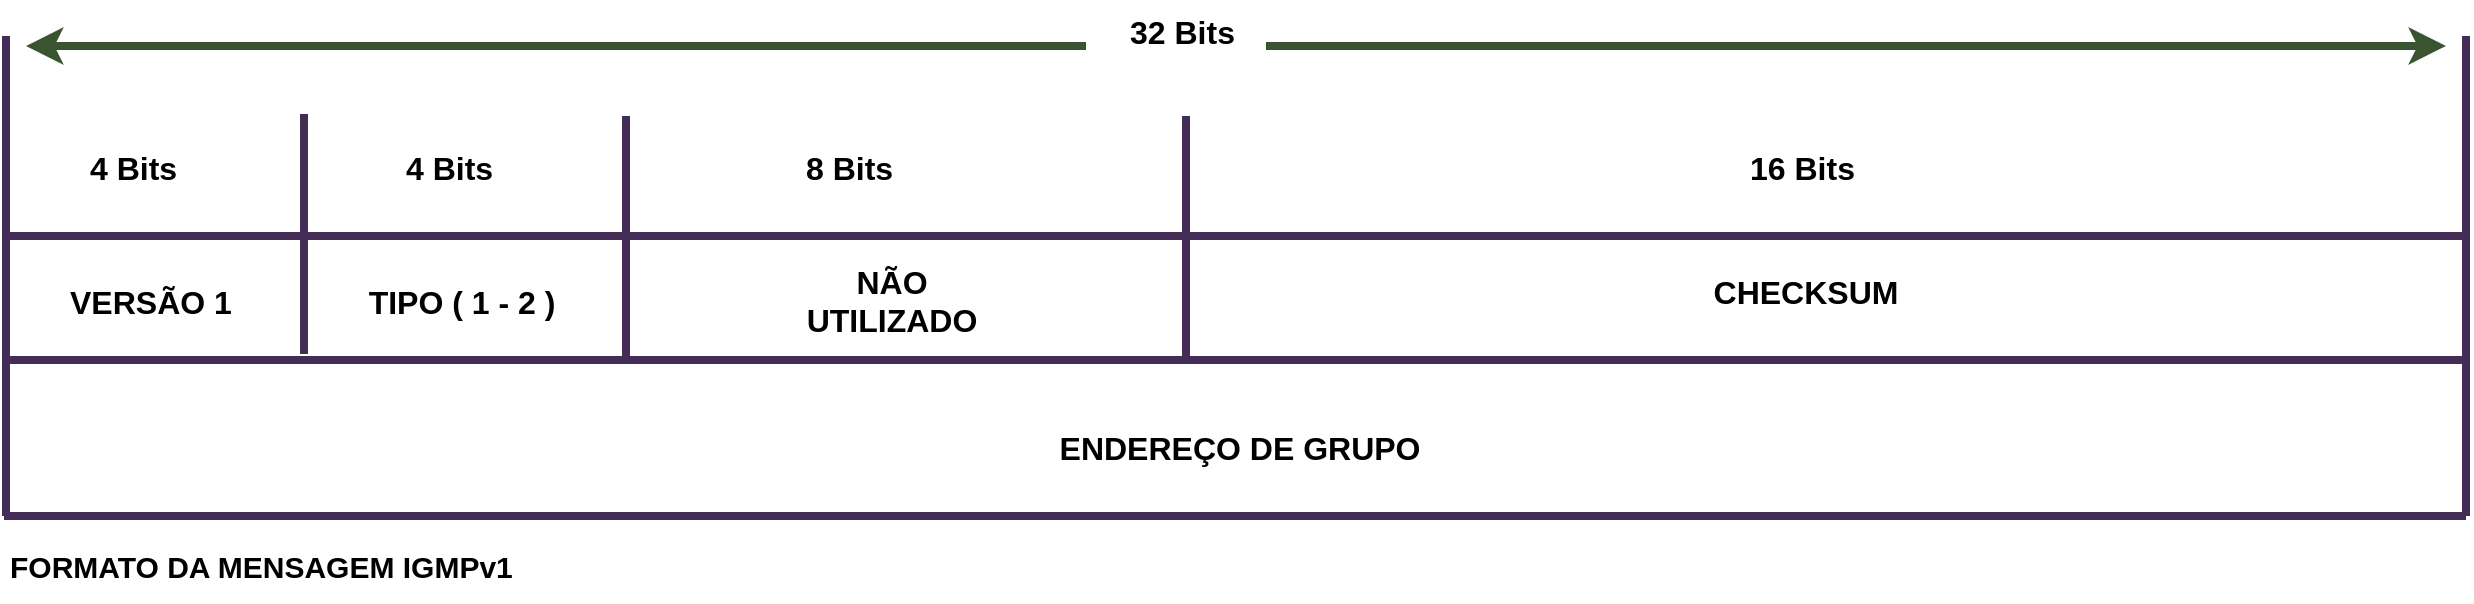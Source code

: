 <mxfile version="26.0.10">
  <diagram name="Página-1" id="RsyaZGnKzZuYgTZht-ri">
    <mxGraphModel dx="1405" dy="842" grid="1" gridSize="10" guides="1" tooltips="1" connect="1" arrows="1" fold="1" page="1" pageScale="1" pageWidth="827" pageHeight="1169" math="0" shadow="0">
      <root>
        <mxCell id="0" />
        <mxCell id="1" parent="0" />
        <mxCell id="dRNNjarhrwVg-8_Ku8zv-1" value="32 Bits" style="text;html=1;whiteSpace=wrap;overflow=hidden;rounded=0;fontFamily=Helvetica;fontSize=16;fontStyle=1;fontColor=light-dark(#000000,#FFD966);" parent="1" vertex="1">
          <mxGeometry x="690" y="262" width="60" height="30" as="geometry" />
        </mxCell>
        <mxCell id="dRNNjarhrwVg-8_Ku8zv-2" value="" style="endArrow=classic;html=1;rounded=0;hachureGap=4;fontFamily=Architects Daughter;fontSource=https%3A%2F%2Ffonts.googleapis.com%2Fcss%3Ffamily%3DArchitects%2BDaughter;fontSize=16;strokeWidth=4;fillColor=#6d8764;strokeColor=#3A5431;" parent="1" edge="1">
          <mxGeometry width="50" height="50" relative="1" as="geometry">
            <mxPoint x="670" y="285" as="sourcePoint" />
            <mxPoint x="140" y="285" as="targetPoint" />
          </mxGeometry>
        </mxCell>
        <mxCell id="dRNNjarhrwVg-8_Ku8zv-3" value="" style="endArrow=none;html=1;rounded=0;hachureGap=4;fontFamily=Architects Daughter;fontSource=https%3A%2F%2Ffonts.googleapis.com%2Fcss%3Ffamily%3DArchitects%2BDaughter;fontSize=16;strokeWidth=4;startFill=1;startArrow=classic;fillColor=#6d8764;strokeColor=#3A5431;" parent="1" edge="1">
          <mxGeometry width="50" height="50" relative="1" as="geometry">
            <mxPoint x="1350" y="285" as="sourcePoint" />
            <mxPoint x="760" y="285" as="targetPoint" />
          </mxGeometry>
        </mxCell>
        <mxCell id="dRNNjarhrwVg-8_Ku8zv-4" value="4 Bits" style="text;html=1;whiteSpace=wrap;overflow=hidden;rounded=0;fontFamily=Helvetica;fontSize=16;fontStyle=1;fontColor=light-dark(#000000,#FFD966);" parent="1" vertex="1">
          <mxGeometry x="328" y="330" width="60" height="30" as="geometry" />
        </mxCell>
        <mxCell id="dRNNjarhrwVg-8_Ku8zv-5" value="4 Bits" style="text;html=1;whiteSpace=wrap;overflow=hidden;rounded=0;fontFamily=Helvetica;fontSize=16;fontStyle=1;fontColor=light-dark(#000000,#FFD966);" parent="1" vertex="1">
          <mxGeometry x="170" y="330" width="80" height="30" as="geometry" />
        </mxCell>
        <mxCell id="dRNNjarhrwVg-8_Ku8zv-6" value="VERSÃO 1" style="text;html=1;whiteSpace=wrap;overflow=hidden;rounded=0;fontFamily=Helvetica;fontSize=16;fontStyle=1;fontColor=light-dark(#000000,#FFD966);" parent="1" vertex="1">
          <mxGeometry x="160" y="397" width="100" height="30" as="geometry" />
        </mxCell>
        <mxCell id="dRNNjarhrwVg-8_Ku8zv-7" value="TIPO ( 1 - 2 )" style="text;html=1;whiteSpace=wrap;overflow=hidden;rounded=0;fontFamily=Helvetica;fontSize=16;fontStyle=1;align=center;fontColor=light-dark(#000000,#FFD966);" parent="1" vertex="1">
          <mxGeometry x="303" y="397" width="110" height="30" as="geometry" />
        </mxCell>
        <mxCell id="dRNNjarhrwVg-8_Ku8zv-9" value="CHECKSUM" style="text;html=1;whiteSpace=wrap;overflow=hidden;rounded=0;fontFamily=Helvetica;fontSize=16;fontStyle=1;align=center;fontColor=light-dark(#000000,#FFD966);" parent="1" vertex="1">
          <mxGeometry x="975" y="392" width="110" height="40" as="geometry" />
        </mxCell>
        <mxCell id="dRNNjarhrwVg-8_Ku8zv-10" value="8 Bits" style="text;html=1;whiteSpace=wrap;overflow=hidden;rounded=0;fontFamily=Helvetica;fontSize=16;fontStyle=1;fontColor=light-dark(#000000,#FFD966);" parent="1" vertex="1">
          <mxGeometry x="528" y="330" width="60" height="30" as="geometry" />
        </mxCell>
        <mxCell id="dRNNjarhrwVg-8_Ku8zv-11" value="" style="endArrow=none;html=1;rounded=0;hachureGap=4;fontFamily=Architects Daughter;fontSource=https%3A%2F%2Ffonts.googleapis.com%2Fcss%3Ffamily%3DArchitects%2BDaughter;fontSize=12;strokeWidth=4;fillColor=#76608a;strokeColor=#432D57;" parent="1" edge="1">
          <mxGeometry width="50" height="50" relative="1" as="geometry">
            <mxPoint x="130" y="520" as="sourcePoint" />
            <mxPoint x="130" y="280" as="targetPoint" />
          </mxGeometry>
        </mxCell>
        <mxCell id="dRNNjarhrwVg-8_Ku8zv-12" value="" style="endArrow=none;html=1;rounded=0;hachureGap=4;fontFamily=Architects Daughter;fontSource=https%3A%2F%2Ffonts.googleapis.com%2Fcss%3Ffamily%3DArchitects%2BDaughter;fontSize=12;strokeWidth=4;fillColor=#76608a;strokeColor=#432D57;" parent="1" edge="1">
          <mxGeometry width="50" height="50" relative="1" as="geometry">
            <mxPoint x="1360" y="520" as="sourcePoint" />
            <mxPoint x="1360" y="280" as="targetPoint" />
          </mxGeometry>
        </mxCell>
        <mxCell id="dRNNjarhrwVg-8_Ku8zv-13" value="" style="endArrow=none;html=1;rounded=0;hachureGap=4;fontFamily=Architects Daughter;fontSource=https%3A%2F%2Ffonts.googleapis.com%2Fcss%3Ffamily%3DArchitects%2BDaughter;strokeWidth=4;fillColor=#76608a;strokeColor=#432D57;" parent="1" edge="1">
          <mxGeometry width="50" height="50" relative="1" as="geometry">
            <mxPoint x="129" y="442" as="sourcePoint" />
            <mxPoint x="1360" y="442" as="targetPoint" />
          </mxGeometry>
        </mxCell>
        <mxCell id="dRNNjarhrwVg-8_Ku8zv-14" value="" style="endArrow=none;html=1;rounded=0;hachureGap=4;fontFamily=Architects Daughter;fontSource=https%3A%2F%2Ffonts.googleapis.com%2Fcss%3Ffamily%3DArchitects%2BDaughter;strokeWidth=4;fillColor=#76608a;strokeColor=#432D57;" parent="1" edge="1">
          <mxGeometry width="50" height="50" relative="1" as="geometry">
            <mxPoint x="130" y="380" as="sourcePoint" />
            <mxPoint x="1360" y="380" as="targetPoint" />
          </mxGeometry>
        </mxCell>
        <mxCell id="dRNNjarhrwVg-8_Ku8zv-15" value="" style="endArrow=none;html=1;rounded=0;hachureGap=4;fontFamily=Architects Daughter;fontSource=https%3A%2F%2Ffonts.googleapis.com%2Fcss%3Ffamily%3DArchitects%2BDaughter;strokeWidth=4;fillColor=#76608a;strokeColor=#432D57;" parent="1" edge="1">
          <mxGeometry width="50" height="50" relative="1" as="geometry">
            <mxPoint x="440" y="440" as="sourcePoint" />
            <mxPoint x="440" y="320" as="targetPoint" />
          </mxGeometry>
        </mxCell>
        <mxCell id="dRNNjarhrwVg-8_Ku8zv-16" value="ENDEREÇO DE GRUPO" style="text;html=1;whiteSpace=wrap;overflow=hidden;rounded=0;fontFamily=Helvetica;fontSize=16;fontStyle=1;align=center;fontColor=light-dark(#000000,#FFD966);" parent="1" vertex="1">
          <mxGeometry x="628" y="470" width="238" height="40" as="geometry" />
        </mxCell>
        <mxCell id="dRNNjarhrwVg-8_Ku8zv-17" value="" style="endArrow=none;html=1;rounded=0;hachureGap=4;fontFamily=Architects Daughter;fontSource=https%3A%2F%2Ffonts.googleapis.com%2Fcss%3Ffamily%3DArchitects%2BDaughter;strokeWidth=4;fillColor=#76608a;strokeColor=#432D57;" parent="1" edge="1">
          <mxGeometry width="50" height="50" relative="1" as="geometry">
            <mxPoint x="129" y="520" as="sourcePoint" />
            <mxPoint x="1360" y="520" as="targetPoint" />
          </mxGeometry>
        </mxCell>
        <mxCell id="dRNNjarhrwVg-8_Ku8zv-18" value="" style="endArrow=none;html=1;rounded=0;hachureGap=4;fontFamily=Architects Daughter;fontSource=https%3A%2F%2Ffonts.googleapis.com%2Fcss%3Ffamily%3DArchitects%2BDaughter;strokeWidth=4;fillColor=#76608a;strokeColor=#432D57;" parent="1" edge="1">
          <mxGeometry width="50" height="50" relative="1" as="geometry">
            <mxPoint x="279" y="439" as="sourcePoint" />
            <mxPoint x="279" y="319" as="targetPoint" />
          </mxGeometry>
        </mxCell>
        <mxCell id="dRNNjarhrwVg-8_Ku8zv-19" value="FORMATO DA MENSAGEM IGMPv1" style="text;html=1;whiteSpace=wrap;overflow=hidden;rounded=0;fontFamily=Helvetica;fontSize=15;fontStyle=1" parent="1" vertex="1">
          <mxGeometry x="130" y="530" width="268" height="30" as="geometry" />
        </mxCell>
        <mxCell id="6yy0jC2TlJ2M-Mjk-ESF-1" style="edgeStyle=orthogonalEdgeStyle;rounded=0;sketch=1;hachureGap=4;jiggle=2;curveFitting=1;orthogonalLoop=1;jettySize=auto;html=1;exitX=0.5;exitY=1;exitDx=0;exitDy=0;fontFamily=Architects Daughter;fontSource=https%3A%2F%2Ffonts.googleapis.com%2Fcss%3Ffamily%3DArchitects%2BDaughter;" edge="1" parent="1" source="dRNNjarhrwVg-8_Ku8zv-9" target="dRNNjarhrwVg-8_Ku8zv-9">
          <mxGeometry relative="1" as="geometry" />
        </mxCell>
        <mxCell id="6yy0jC2TlJ2M-Mjk-ESF-2" value="16 Bits" style="text;html=1;whiteSpace=wrap;overflow=hidden;rounded=0;fontFamily=Helvetica;fontSize=16;fontStyle=1;fontColor=light-dark(#000000,#FFD966);" vertex="1" parent="1">
          <mxGeometry x="1000" y="330" width="60" height="30" as="geometry" />
        </mxCell>
        <mxCell id="6yy0jC2TlJ2M-Mjk-ESF-4" value="NÃO UTILIZADO" style="text;html=1;whiteSpace=wrap;overflow=hidden;rounded=0;fontFamily=Helvetica;fontSize=16;fontStyle=1;align=center;fontColor=light-dark(#000000,#FFD966);" vertex="1" parent="1">
          <mxGeometry x="518" y="387" width="110" height="40" as="geometry" />
        </mxCell>
        <mxCell id="6yy0jC2TlJ2M-Mjk-ESF-5" value="" style="endArrow=none;html=1;rounded=0;hachureGap=4;fontFamily=Architects Daughter;fontSource=https%3A%2F%2Ffonts.googleapis.com%2Fcss%3Ffamily%3DArchitects%2BDaughter;strokeWidth=4;fillColor=#76608a;strokeColor=#432D57;" edge="1" parent="1">
          <mxGeometry width="50" height="50" relative="1" as="geometry">
            <mxPoint x="720" y="440" as="sourcePoint" />
            <mxPoint x="720" y="320" as="targetPoint" />
          </mxGeometry>
        </mxCell>
      </root>
    </mxGraphModel>
  </diagram>
</mxfile>
